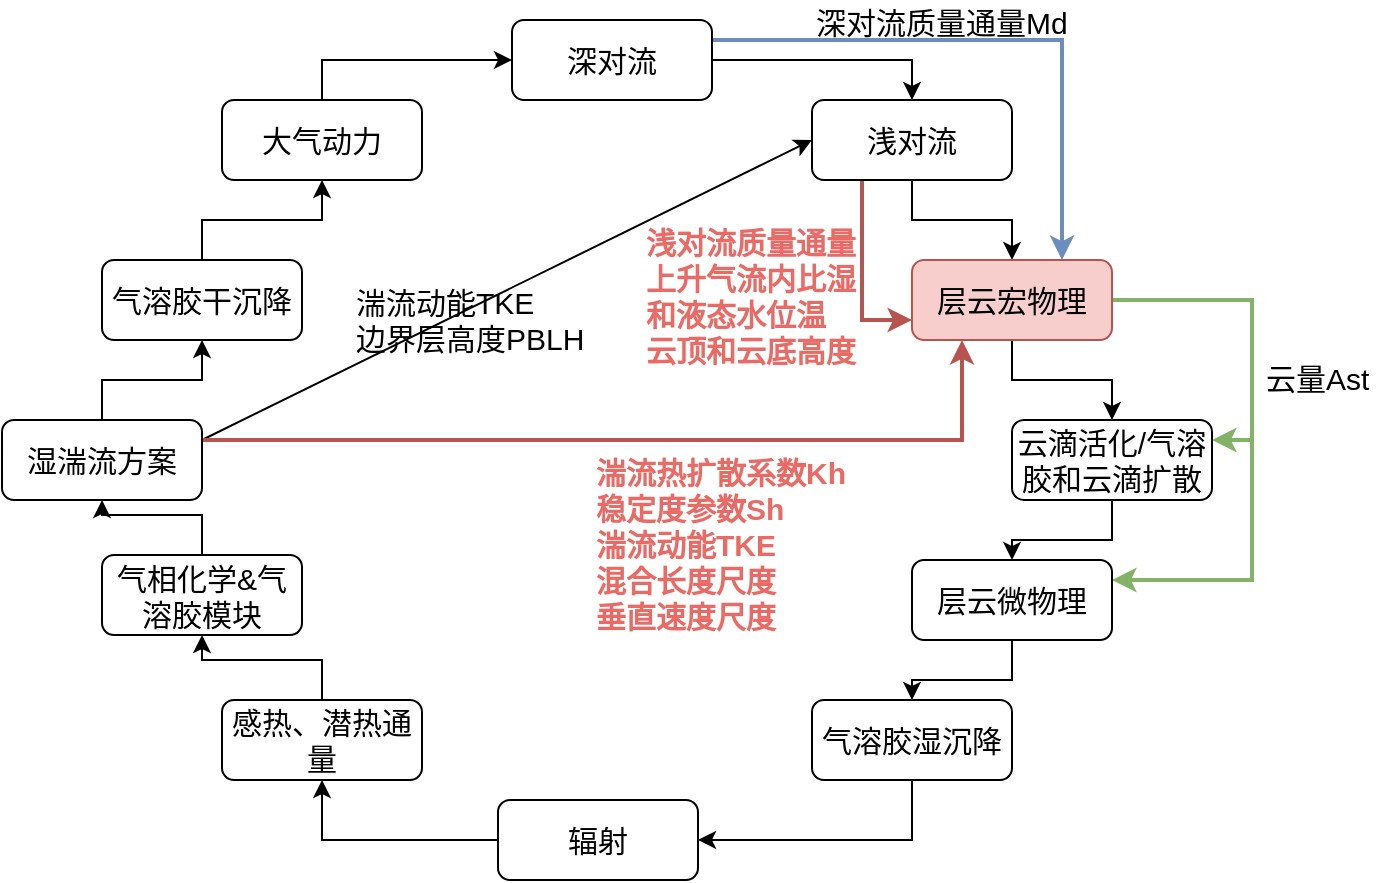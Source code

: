 <mxfile version="10.7.4" type="github"><diagram id="dGJZOmv-OzdqUiLhhSmN" name="ÃÂ§ÃÂ¬ÃÂ¬ 1 ÃÂ©ÃÂ¡ÃÂµ"><mxGraphModel dx="1341" dy="773" grid="1" gridSize="10" guides="1" tooltips="1" connect="1" arrows="1" fold="1" page="1" pageScale="1" pageWidth="827" pageHeight="1169" math="0" shadow="0"><root><mxCell id="0"/><mxCell id="1" parent="0"/><mxCell id="0e2e8dGkKydxh5rtP2aD-10" style="edgeStyle=orthogonalEdgeStyle;rounded=0;orthogonalLoop=1;jettySize=auto;html=1;exitX=1;exitY=0.5;exitDx=0;exitDy=0;entryX=0.5;entryY=0;entryDx=0;entryDy=0;fontSize=15;" parent="1" source="zAjcwgXoL5q6DDjvD8MH-1" target="zAjcwgXoL5q6DDjvD8MH-2" edge="1"><mxGeometry relative="1" as="geometry"/></mxCell><mxCell id="0e2e8dGkKydxh5rtP2aD-28" style="edgeStyle=orthogonalEdgeStyle;rounded=0;orthogonalLoop=1;jettySize=auto;html=1;exitX=1;exitY=0.25;exitDx=0;exitDy=0;entryX=0.75;entryY=0;entryDx=0;entryDy=0;strokeWidth=2;fillColor=#dae8fc;strokeColor=#6c8ebf;fontSize=15;" parent="1" source="zAjcwgXoL5q6DDjvD8MH-1" target="zAjcwgXoL5q6DDjvD8MH-3" edge="1"><mxGeometry relative="1" as="geometry"/></mxCell><mxCell id="zAjcwgXoL5q6DDjvD8MH-1" value="深对流" style="rounded=1;whiteSpace=wrap;html=1;fontSize=15;" parent="1" vertex="1"><mxGeometry x="320" y="80" width="100" height="40" as="geometry"/></mxCell><mxCell id="0e2e8dGkKydxh5rtP2aD-11" style="edgeStyle=orthogonalEdgeStyle;rounded=0;orthogonalLoop=1;jettySize=auto;html=1;entryX=0.5;entryY=0;entryDx=0;entryDy=0;fontSize=15;" parent="1" source="zAjcwgXoL5q6DDjvD8MH-2" target="zAjcwgXoL5q6DDjvD8MH-3" edge="1"><mxGeometry relative="1" as="geometry"/></mxCell><mxCell id="0e2e8dGkKydxh5rtP2aD-52" style="edgeStyle=orthogonalEdgeStyle;rounded=0;orthogonalLoop=1;jettySize=auto;html=1;exitX=0.25;exitY=1;exitDx=0;exitDy=0;entryX=0;entryY=0.75;entryDx=0;entryDy=0;strokeWidth=2;fillColor=#f8cecc;strokeColor=#b85450;fontSize=15;" parent="1" source="zAjcwgXoL5q6DDjvD8MH-2" target="zAjcwgXoL5q6DDjvD8MH-3" edge="1"><mxGeometry relative="1" as="geometry"/></mxCell><mxCell id="zAjcwgXoL5q6DDjvD8MH-2" value="浅对流" style="rounded=1;whiteSpace=wrap;html=1;fontSize=15;" parent="1" vertex="1"><mxGeometry x="470" y="120" width="100" height="40" as="geometry"/></mxCell><mxCell id="0e2e8dGkKydxh5rtP2aD-12" style="edgeStyle=orthogonalEdgeStyle;rounded=0;orthogonalLoop=1;jettySize=auto;html=1;exitX=0.5;exitY=1;exitDx=0;exitDy=0;entryX=0.5;entryY=0;entryDx=0;entryDy=0;fontSize=15;" parent="1" source="zAjcwgXoL5q6DDjvD8MH-3" target="zAjcwgXoL5q6DDjvD8MH-4" edge="1"><mxGeometry relative="1" as="geometry"/></mxCell><mxCell id="0e2e8dGkKydxh5rtP2aD-35" style="edgeStyle=orthogonalEdgeStyle;rounded=0;orthogonalLoop=1;jettySize=auto;html=1;exitX=1;exitY=0.5;exitDx=0;exitDy=0;entryX=1;entryY=0.25;entryDx=0;entryDy=0;strokeWidth=2;fillColor=#d5e8d4;strokeColor=#82b366;fontSize=15;" parent="1" source="zAjcwgXoL5q6DDjvD8MH-3" target="zAjcwgXoL5q6DDjvD8MH-4" edge="1"><mxGeometry relative="1" as="geometry"/></mxCell><mxCell id="0e2e8dGkKydxh5rtP2aD-37" style="edgeStyle=orthogonalEdgeStyle;rounded=0;orthogonalLoop=1;jettySize=auto;html=1;exitX=1;exitY=0.5;exitDx=0;exitDy=0;entryX=1;entryY=0.25;entryDx=0;entryDy=0;strokeWidth=2;fillColor=#d5e8d4;strokeColor=#82b366;fontSize=15;" parent="1" source="zAjcwgXoL5q6DDjvD8MH-3" target="zAjcwgXoL5q6DDjvD8MH-5" edge="1"><mxGeometry relative="1" as="geometry"><Array as="points"><mxPoint x="690" y="220"/><mxPoint x="690" y="360"/></Array></mxGeometry></mxCell><mxCell id="zAjcwgXoL5q6DDjvD8MH-3" value="层云宏物理" style="rounded=1;whiteSpace=wrap;html=1;fillColor=#f8cecc;strokeColor=#b85450;fontSize=15;" parent="1" vertex="1"><mxGeometry x="520" y="200" width="100" height="40" as="geometry"/></mxCell><mxCell id="0e2e8dGkKydxh5rtP2aD-13" style="edgeStyle=orthogonalEdgeStyle;rounded=0;orthogonalLoop=1;jettySize=auto;html=1;exitX=0.5;exitY=1;exitDx=0;exitDy=0;entryX=0.5;entryY=0;entryDx=0;entryDy=0;fontSize=15;" parent="1" source="zAjcwgXoL5q6DDjvD8MH-4" target="zAjcwgXoL5q6DDjvD8MH-5" edge="1"><mxGeometry relative="1" as="geometry"/></mxCell><mxCell id="zAjcwgXoL5q6DDjvD8MH-4" value="云滴活化/气溶胶和云滴扩散" style="rounded=1;whiteSpace=wrap;html=1;fontSize=15;" parent="1" vertex="1"><mxGeometry x="570" y="280" width="100" height="40" as="geometry"/></mxCell><mxCell id="0e2e8dGkKydxh5rtP2aD-14" style="edgeStyle=orthogonalEdgeStyle;rounded=0;orthogonalLoop=1;jettySize=auto;html=1;exitX=0.5;exitY=1;exitDx=0;exitDy=0;entryX=0.5;entryY=0;entryDx=0;entryDy=0;fontSize=15;" parent="1" source="zAjcwgXoL5q6DDjvD8MH-5" target="zAjcwgXoL5q6DDjvD8MH-6" edge="1"><mxGeometry relative="1" as="geometry"/></mxCell><mxCell id="zAjcwgXoL5q6DDjvD8MH-5" value="层云微物理" style="rounded=1;whiteSpace=wrap;html=1;fontSize=15;" parent="1" vertex="1"><mxGeometry x="520" y="350" width="100" height="40" as="geometry"/></mxCell><mxCell id="0e2e8dGkKydxh5rtP2aD-16" style="edgeStyle=orthogonalEdgeStyle;rounded=0;orthogonalLoop=1;jettySize=auto;html=1;exitX=0.5;exitY=1;exitDx=0;exitDy=0;entryX=1;entryY=0.5;entryDx=0;entryDy=0;fontSize=15;" parent="1" source="zAjcwgXoL5q6DDjvD8MH-6" target="0e2e8dGkKydxh5rtP2aD-3" edge="1"><mxGeometry relative="1" as="geometry"/></mxCell><mxCell id="zAjcwgXoL5q6DDjvD8MH-6" value="气溶胶湿沉降" style="rounded=1;whiteSpace=wrap;html=1;fontSize=15;" parent="1" vertex="1"><mxGeometry x="470" y="420" width="100" height="40" as="geometry"/></mxCell><mxCell id="0e2e8dGkKydxh5rtP2aD-17" style="edgeStyle=orthogonalEdgeStyle;rounded=0;orthogonalLoop=1;jettySize=auto;html=1;entryX=0.5;entryY=1;entryDx=0;entryDy=0;fontSize=15;" parent="1" source="0e2e8dGkKydxh5rtP2aD-3" target="0e2e8dGkKydxh5rtP2aD-4" edge="1"><mxGeometry relative="1" as="geometry"/></mxCell><mxCell id="0e2e8dGkKydxh5rtP2aD-3" value="辐射" style="rounded=1;whiteSpace=wrap;html=1;fontSize=15;" parent="1" vertex="1"><mxGeometry x="313" y="470" width="100" height="40" as="geometry"/></mxCell><mxCell id="0e2e8dGkKydxh5rtP2aD-18" style="edgeStyle=orthogonalEdgeStyle;rounded=0;orthogonalLoop=1;jettySize=auto;html=1;exitX=0.5;exitY=0;exitDx=0;exitDy=0;entryX=0.5;entryY=1;entryDx=0;entryDy=0;fontSize=15;" parent="1" source="0e2e8dGkKydxh5rtP2aD-4" target="0e2e8dGkKydxh5rtP2aD-5" edge="1"><mxGeometry relative="1" as="geometry"/></mxCell><mxCell id="0e2e8dGkKydxh5rtP2aD-4" value="感热、潜热通量" style="rounded=1;whiteSpace=wrap;html=1;fontSize=15;" parent="1" vertex="1"><mxGeometry x="175" y="420" width="100" height="40" as="geometry"/></mxCell><mxCell id="0e2e8dGkKydxh5rtP2aD-19" style="edgeStyle=orthogonalEdgeStyle;rounded=0;orthogonalLoop=1;jettySize=auto;html=1;exitX=0.5;exitY=0;exitDx=0;exitDy=0;entryX=0.5;entryY=1;entryDx=0;entryDy=0;fontSize=15;" parent="1" source="0e2e8dGkKydxh5rtP2aD-5" target="0e2e8dGkKydxh5rtP2aD-7" edge="1"><mxGeometry relative="1" as="geometry"/></mxCell><mxCell id="0e2e8dGkKydxh5rtP2aD-5" value="气相化学&amp;amp;气溶胶模块" style="rounded=1;whiteSpace=wrap;html=1;fontSize=15;" parent="1" vertex="1"><mxGeometry x="115" y="347.5" width="100" height="40" as="geometry"/></mxCell><mxCell id="0e2e8dGkKydxh5rtP2aD-20" style="edgeStyle=orthogonalEdgeStyle;rounded=0;orthogonalLoop=1;jettySize=auto;html=1;exitX=0.5;exitY=0;exitDx=0;exitDy=0;entryX=0.5;entryY=1;entryDx=0;entryDy=0;fontSize=15;" parent="1" source="0e2e8dGkKydxh5rtP2aD-7" target="0e2e8dGkKydxh5rtP2aD-8" edge="1"><mxGeometry relative="1" as="geometry"/></mxCell><mxCell id="0e2e8dGkKydxh5rtP2aD-25" style="rounded=0;orthogonalLoop=1;jettySize=auto;html=1;exitX=1;exitY=0.25;exitDx=0;exitDy=0;entryX=0;entryY=0.5;entryDx=0;entryDy=0;fontSize=15;" parent="1" source="0e2e8dGkKydxh5rtP2aD-7" target="zAjcwgXoL5q6DDjvD8MH-2" edge="1"><mxGeometry relative="1" as="geometry"/></mxCell><mxCell id="0e2e8dGkKydxh5rtP2aD-51" style="edgeStyle=orthogonalEdgeStyle;rounded=0;orthogonalLoop=1;jettySize=auto;html=1;exitX=1;exitY=0.25;exitDx=0;exitDy=0;entryX=0.25;entryY=1;entryDx=0;entryDy=0;strokeWidth=2;fillColor=#f8cecc;strokeColor=#b85450;fontSize=15;" parent="1" source="0e2e8dGkKydxh5rtP2aD-7" target="zAjcwgXoL5q6DDjvD8MH-3" edge="1"><mxGeometry relative="1" as="geometry"/></mxCell><mxCell id="0e2e8dGkKydxh5rtP2aD-7" value="湿湍流方案" style="rounded=1;whiteSpace=wrap;html=1;fontSize=15;" parent="1" vertex="1"><mxGeometry x="65" y="280" width="100" height="40" as="geometry"/></mxCell><mxCell id="0e2e8dGkKydxh5rtP2aD-21" style="edgeStyle=orthogonalEdgeStyle;rounded=0;orthogonalLoop=1;jettySize=auto;html=1;exitX=0.5;exitY=0;exitDx=0;exitDy=0;entryX=0.5;entryY=1;entryDx=0;entryDy=0;fontSize=15;" parent="1" source="0e2e8dGkKydxh5rtP2aD-8" target="0e2e8dGkKydxh5rtP2aD-9" edge="1"><mxGeometry relative="1" as="geometry"/></mxCell><mxCell id="0e2e8dGkKydxh5rtP2aD-8" value="气溶胶干沉降" style="rounded=1;whiteSpace=wrap;html=1;fontSize=15;" parent="1" vertex="1"><mxGeometry x="115" y="200" width="100" height="40" as="geometry"/></mxCell><mxCell id="0e2e8dGkKydxh5rtP2aD-22" style="edgeStyle=orthogonalEdgeStyle;rounded=0;orthogonalLoop=1;jettySize=auto;html=1;exitX=0.5;exitY=0;exitDx=0;exitDy=0;entryX=0;entryY=0.5;entryDx=0;entryDy=0;fontSize=15;" parent="1" source="0e2e8dGkKydxh5rtP2aD-9" target="zAjcwgXoL5q6DDjvD8MH-1" edge="1"><mxGeometry relative="1" as="geometry"/></mxCell><mxCell id="0e2e8dGkKydxh5rtP2aD-9" value="大气动力" style="rounded=1;whiteSpace=wrap;html=1;fontSize=15;" parent="1" vertex="1"><mxGeometry x="175" y="120" width="100" height="40" as="geometry"/></mxCell><mxCell id="0e2e8dGkKydxh5rtP2aD-26" value="湍流动能TKE&lt;br style=&quot;font-size: 15px;&quot;&gt;边界层高度PBLH&lt;br style=&quot;font-size: 15px;&quot;&gt;" style="text;html=1;resizable=0;points=[];autosize=1;align=left;verticalAlign=top;spacingTop=-4;fontSize=15;" parent="1" vertex="1"><mxGeometry x="240" y="210" width="110" height="30" as="geometry"/></mxCell><mxCell id="0e2e8dGkKydxh5rtP2aD-29" value="深对流质量通量Md" style="text;html=1;resizable=0;points=[];autosize=1;align=left;verticalAlign=top;spacingTop=-4;fontSize=15;" parent="1" vertex="1"><mxGeometry x="470" y="70" width="120" height="20" as="geometry"/></mxCell><mxCell id="0e2e8dGkKydxh5rtP2aD-38" value="云量Ast" style="text;html=1;resizable=0;points=[];autosize=1;align=left;verticalAlign=top;spacingTop=-4;fontSize=15;" parent="1" vertex="1"><mxGeometry x="695" y="248" width="60" height="20" as="geometry"/></mxCell><mxCell id="0e2e8dGkKydxh5rtP2aD-49" value="&lt;font color=&quot;#ea6b66&quot; style=&quot;font-size: 15px;&quot;&gt;&lt;b style=&quot;font-size: 15px;&quot;&gt;湍流热扩散系数Kh&lt;br style=&quot;font-size: 15px;&quot;&gt;稳定度参数Sh&lt;br style=&quot;font-size: 15px;&quot;&gt;湍流动能TKE&lt;br style=&quot;font-size: 15px;&quot;&gt;混合长度尺度&lt;br style=&quot;font-size: 15px;&quot;&gt;垂直速度尺度&lt;/b&gt;&lt;/font&gt;&lt;br style=&quot;font-size: 15px;&quot;&gt;" style="text;html=1;resizable=0;points=[];autosize=1;align=left;verticalAlign=top;spacingTop=-4;fontSize=15;" parent="1" vertex="1"><mxGeometry x="360" y="295" width="120" height="70" as="geometry"/></mxCell><mxCell id="0e2e8dGkKydxh5rtP2aD-53" value="&lt;b style=&quot;font-size: 15px;&quot;&gt;&lt;font color=&quot;#ea6b66&quot; style=&quot;font-size: 15px;&quot;&gt;浅对流质量通量&lt;br style=&quot;font-size: 15px;&quot;&gt;上升气流内比湿&lt;br style=&quot;font-size: 15px;&quot;&gt;和液态水位温&lt;br style=&quot;font-size: 15px;&quot;&gt;云顶和云底高度&lt;/font&gt;&lt;/b&gt;&lt;br style=&quot;font-size: 15px;&quot;&gt;" style="text;html=1;resizable=0;points=[];autosize=1;align=left;verticalAlign=top;spacingTop=-4;fontSize=15;" parent="1" vertex="1"><mxGeometry x="385" y="180" width="100" height="60" as="geometry"/></mxCell></root></mxGraphModel></diagram></mxfile>